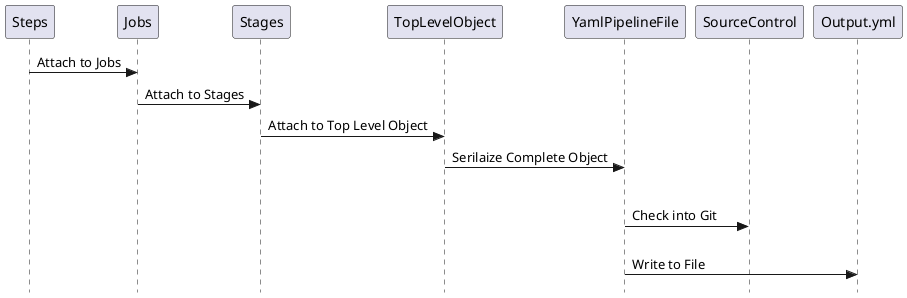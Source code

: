 @startuml Yaml Emitter
skinparam Style strictuml
skinparam ClassFontSize 14

Steps -> Jobs: Attach to Jobs
Jobs -> Stages: Attach to Stages

Stages -> TopLevelObject: Attach to Top Level Object

TopLevelObject -> YamlPipelineFile: Serilaize Complete Object

alt Check-in to soruce control
    YamlPipelineFile -> SourceControl: Check into Git
else Write to file
    YamlPipelineFile -> Output.yml: Write to File

@enduml